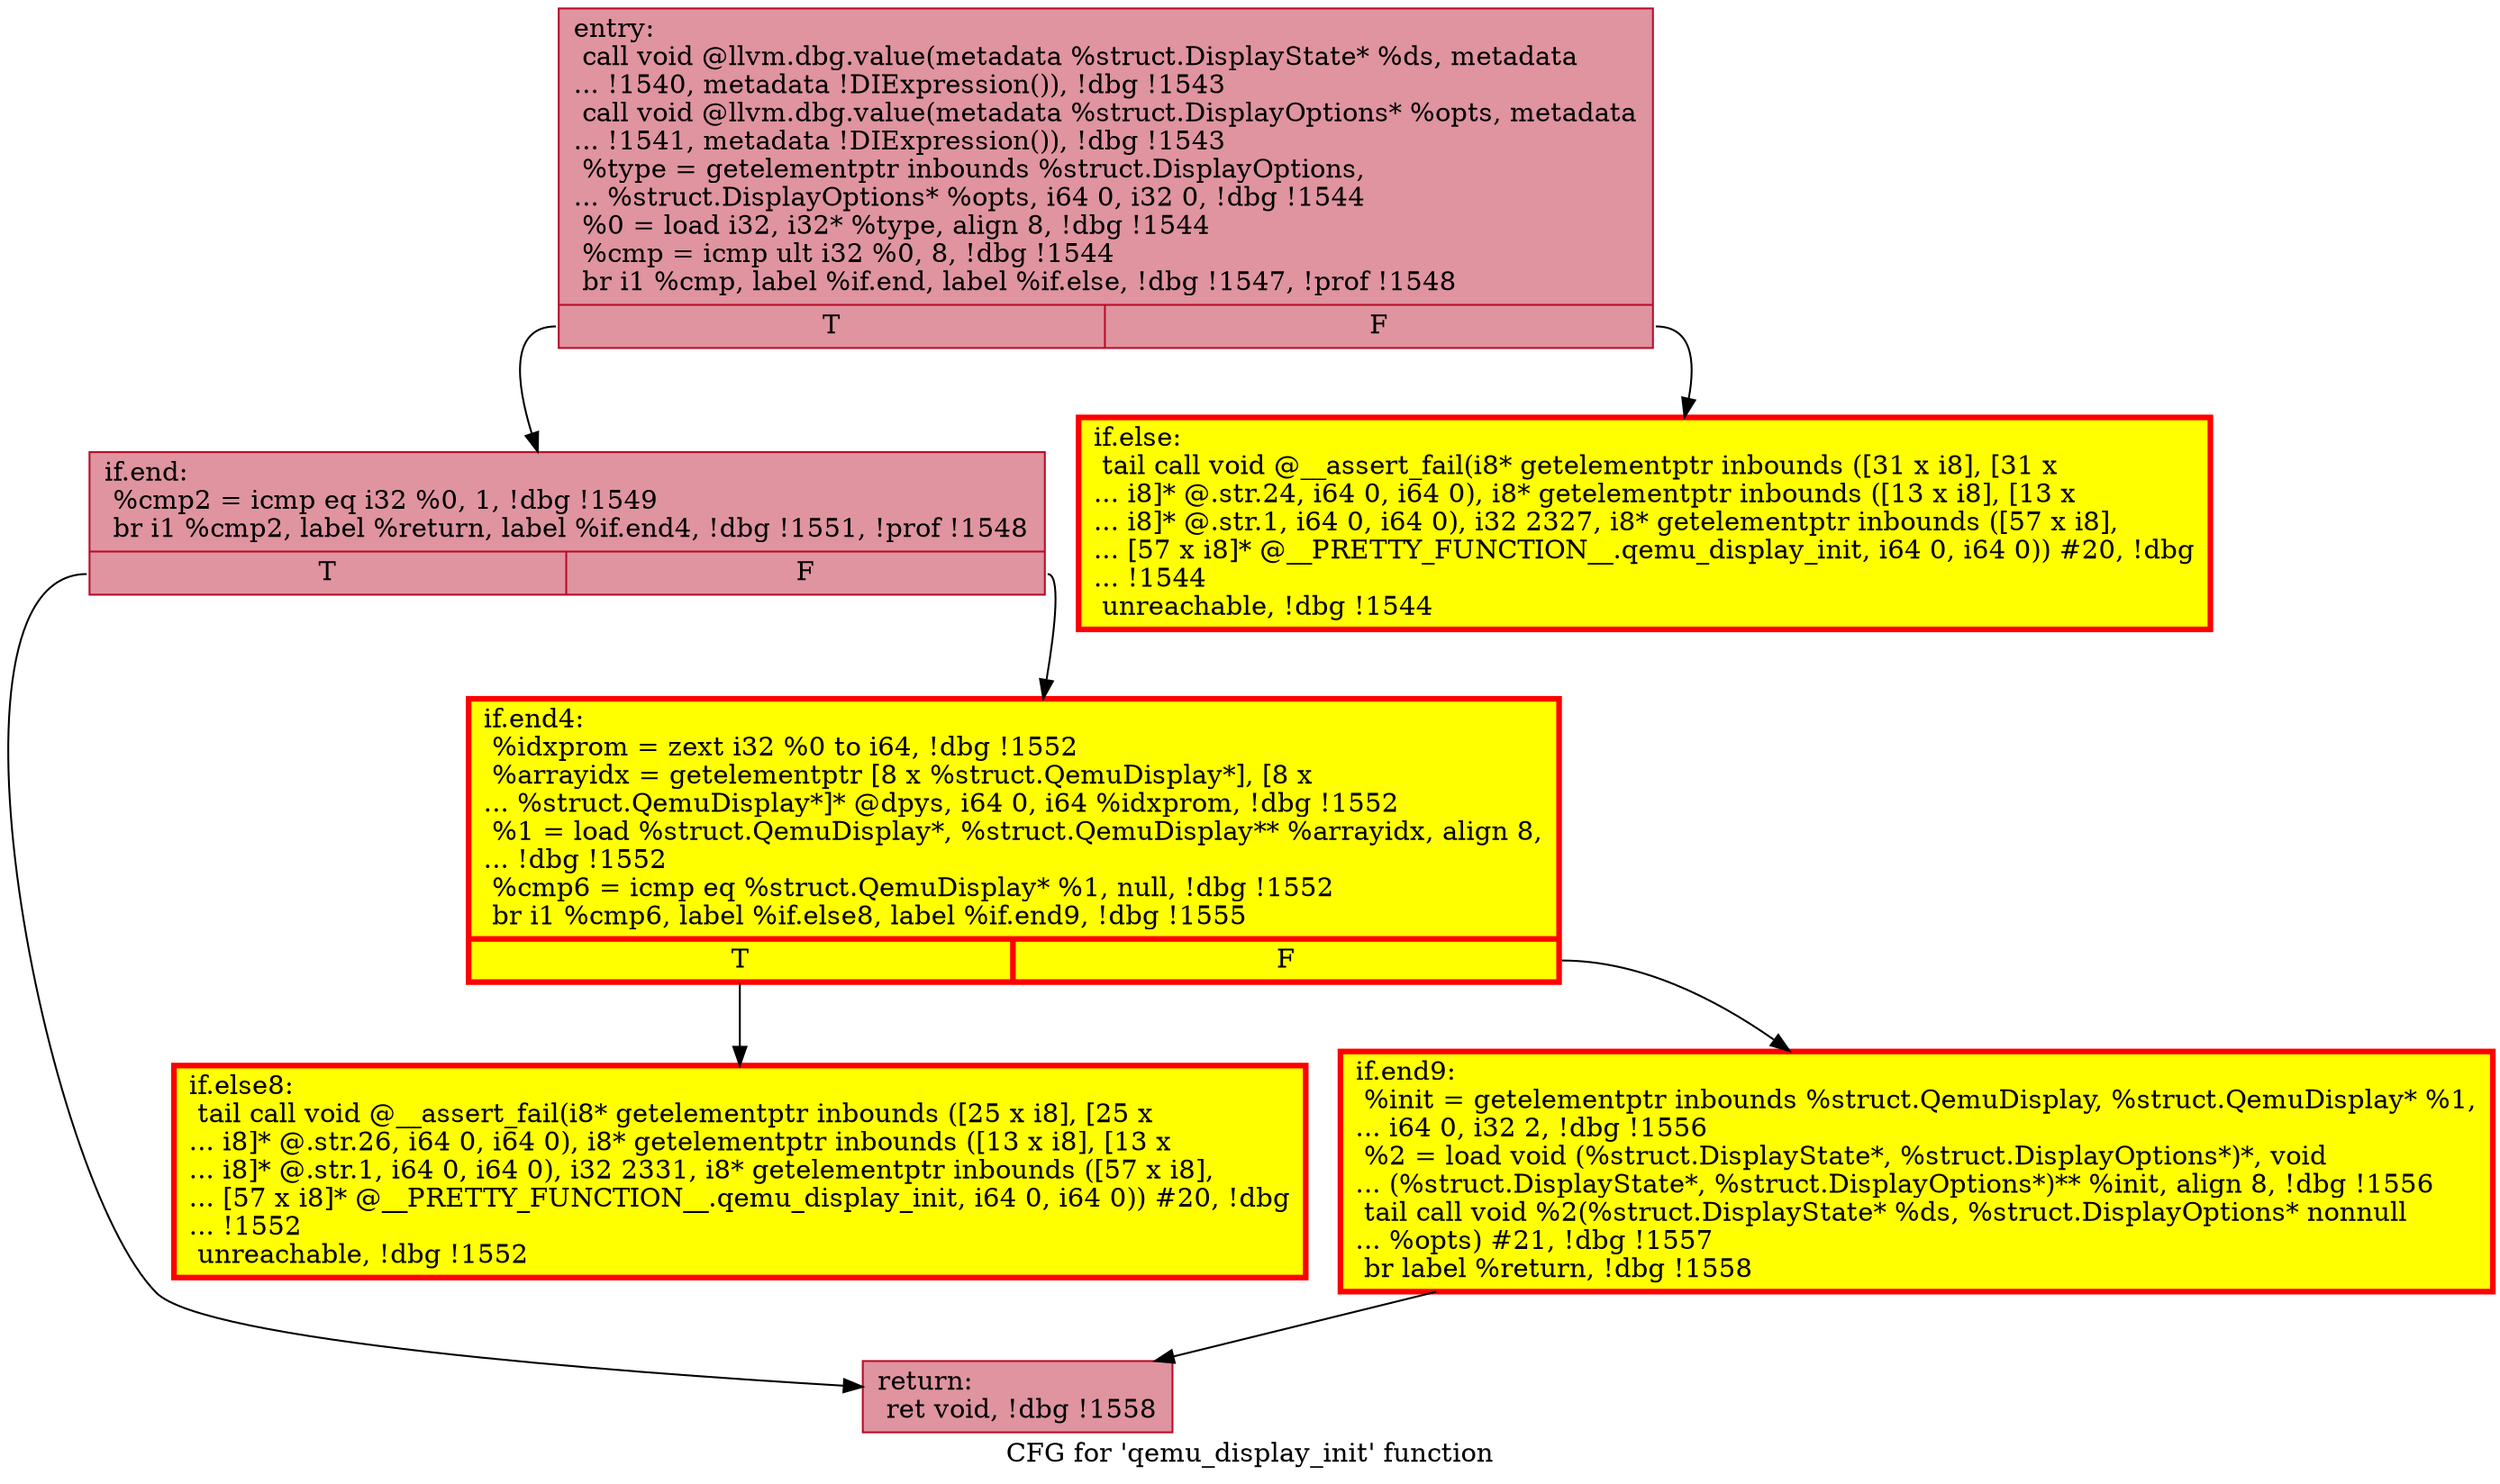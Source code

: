 digraph "CFG for 'qemu_display_init' function" {
	label="CFG for 'qemu_display_init' function";

	Node0x564187ee9ef0 [shape=record,color="#b70d28ff", style=filled, fillcolor="#b70d2870",label="{entry:\l  call void @llvm.dbg.value(metadata %struct.DisplayState* %ds, metadata\l... !1540, metadata !DIExpression()), !dbg !1543\l  call void @llvm.dbg.value(metadata %struct.DisplayOptions* %opts, metadata\l... !1541, metadata !DIExpression()), !dbg !1543\l  %type = getelementptr inbounds %struct.DisplayOptions,\l... %struct.DisplayOptions* %opts, i64 0, i32 0, !dbg !1544\l  %0 = load i32, i32* %type, align 8, !dbg !1544\l  %cmp = icmp ult i32 %0, 8, !dbg !1544\l  br i1 %cmp, label %if.end, label %if.else, !dbg !1547, !prof !1548\l|{<s0>T|<s1>F}}"];
	Node0x564187ee9ef0:s0 -> Node0x564187ef1440;
	Node0x564187ee9ef0:s1 -> Node0x564187ef1490;
	Node0x564187ef1490 [shape=record,penwidth=3.0, style="filled", color="red", fillcolor="yellow",label="{if.else:                                          \l  tail call void @__assert_fail(i8* getelementptr inbounds ([31 x i8], [31 x\l... i8]* @.str.24, i64 0, i64 0), i8* getelementptr inbounds ([13 x i8], [13 x\l... i8]* @.str.1, i64 0, i64 0), i32 2327, i8* getelementptr inbounds ([57 x i8],\l... [57 x i8]* @__PRETTY_FUNCTION__.qemu_display_init, i64 0, i64 0)) #20, !dbg\l... !1544\l  unreachable, !dbg !1544\l}"];
	Node0x564187ef1440 [shape=record,color="#b70d28ff", style=filled, fillcolor="#b70d2870",label="{if.end:                                           \l  %cmp2 = icmp eq i32 %0, 1, !dbg !1549\l  br i1 %cmp2, label %return, label %if.end4, !dbg !1551, !prof !1548\l|{<s0>T|<s1>F}}"];
	Node0x564187ef1440:s0 -> Node0x564187ee9f40;
	Node0x564187ef1440:s1 -> Node0x564187ef1be0;
	Node0x564187ef1be0 [shape=record,penwidth=3.0, style="filled", color="red", fillcolor="yellow",label="{if.end4:                                          \l  %idxprom = zext i32 %0 to i64, !dbg !1552\l  %arrayidx = getelementptr [8 x %struct.QemuDisplay*], [8 x\l... %struct.QemuDisplay*]* @dpys, i64 0, i64 %idxprom, !dbg !1552\l  %1 = load %struct.QemuDisplay*, %struct.QemuDisplay** %arrayidx, align 8,\l... !dbg !1552\l  %cmp6 = icmp eq %struct.QemuDisplay* %1, null, !dbg !1552\l  br i1 %cmp6, label %if.else8, label %if.end9, !dbg !1555\l|{<s0>T|<s1>F}}"];
	Node0x564187ef1be0:s0 -> Node0x564187ef24d0;
	Node0x564187ef1be0:s1 -> Node0x564187ef2480;
	Node0x564187ef24d0 [shape=record,penwidth=3.0, style="filled", color="red", fillcolor="yellow",label="{if.else8:                                         \l  tail call void @__assert_fail(i8* getelementptr inbounds ([25 x i8], [25 x\l... i8]* @.str.26, i64 0, i64 0), i8* getelementptr inbounds ([13 x i8], [13 x\l... i8]* @.str.1, i64 0, i64 0), i32 2331, i8* getelementptr inbounds ([57 x i8],\l... [57 x i8]* @__PRETTY_FUNCTION__.qemu_display_init, i64 0, i64 0)) #20, !dbg\l... !1552\l  unreachable, !dbg !1552\l}"];
	Node0x564187ef2480 [shape=record,penwidth=3.0, style="filled", color="red", fillcolor="yellow",label="{if.end9:                                          \l  %init = getelementptr inbounds %struct.QemuDisplay, %struct.QemuDisplay* %1,\l... i64 0, i32 2, !dbg !1556\l  %2 = load void (%struct.DisplayState*, %struct.DisplayOptions*)*, void\l... (%struct.DisplayState*, %struct.DisplayOptions*)** %init, align 8, !dbg !1556\l  tail call void %2(%struct.DisplayState* %ds, %struct.DisplayOptions* nonnull\l... %opts) #21, !dbg !1557\l  br label %return, !dbg !1558\l}"];
	Node0x564187ef2480 -> Node0x564187ee9f40;
	Node0x564187ee9f40 [shape=record,color="#b70d28ff", style=filled, fillcolor="#b70d2870",label="{return:                                           \l  ret void, !dbg !1558\l}"];
}
